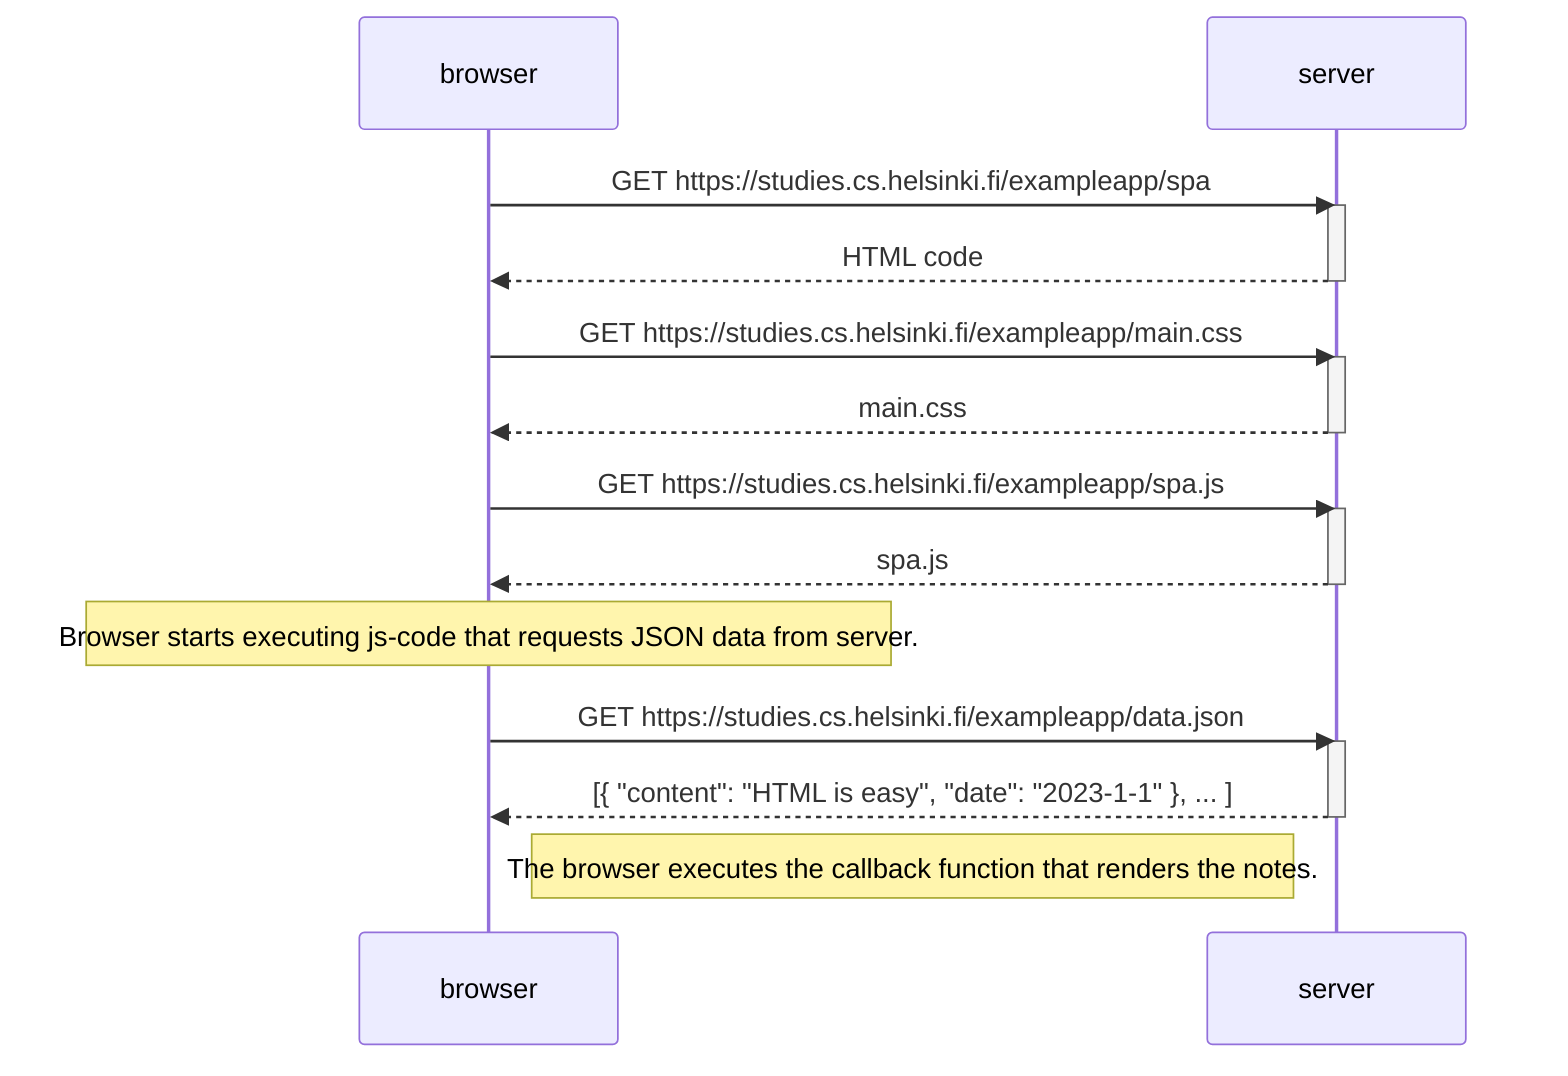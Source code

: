 sequenceDiagram

    participant browser
    participant server

    browser->>server: GET https://studies.cs.helsinki.fi/exampleapp/spa
    activate server
    server-->>browser:  HTML code
    deactivate server

    browser->>server: GET https://studies.cs.helsinki.fi/exampleapp/main.css
    activate server
    server-->>browser: main.css
    deactivate server

    browser->>server: GET https://studies.cs.helsinki.fi/exampleapp/spa.js
    activate server
    server-->>browser: spa.js
    deactivate server

    note over browser: Browser starts executing js-code that requests JSON data from server.

    browser->>server: GET https://studies.cs.helsinki.fi/exampleapp/data.json
    activate server
    server-->>browser: [{ "content": "HTML is easy", "date": "2023-1-1" }, ... ]
    deactivate server

    Note right of browser: The browser executes the callback function that renders the notes.